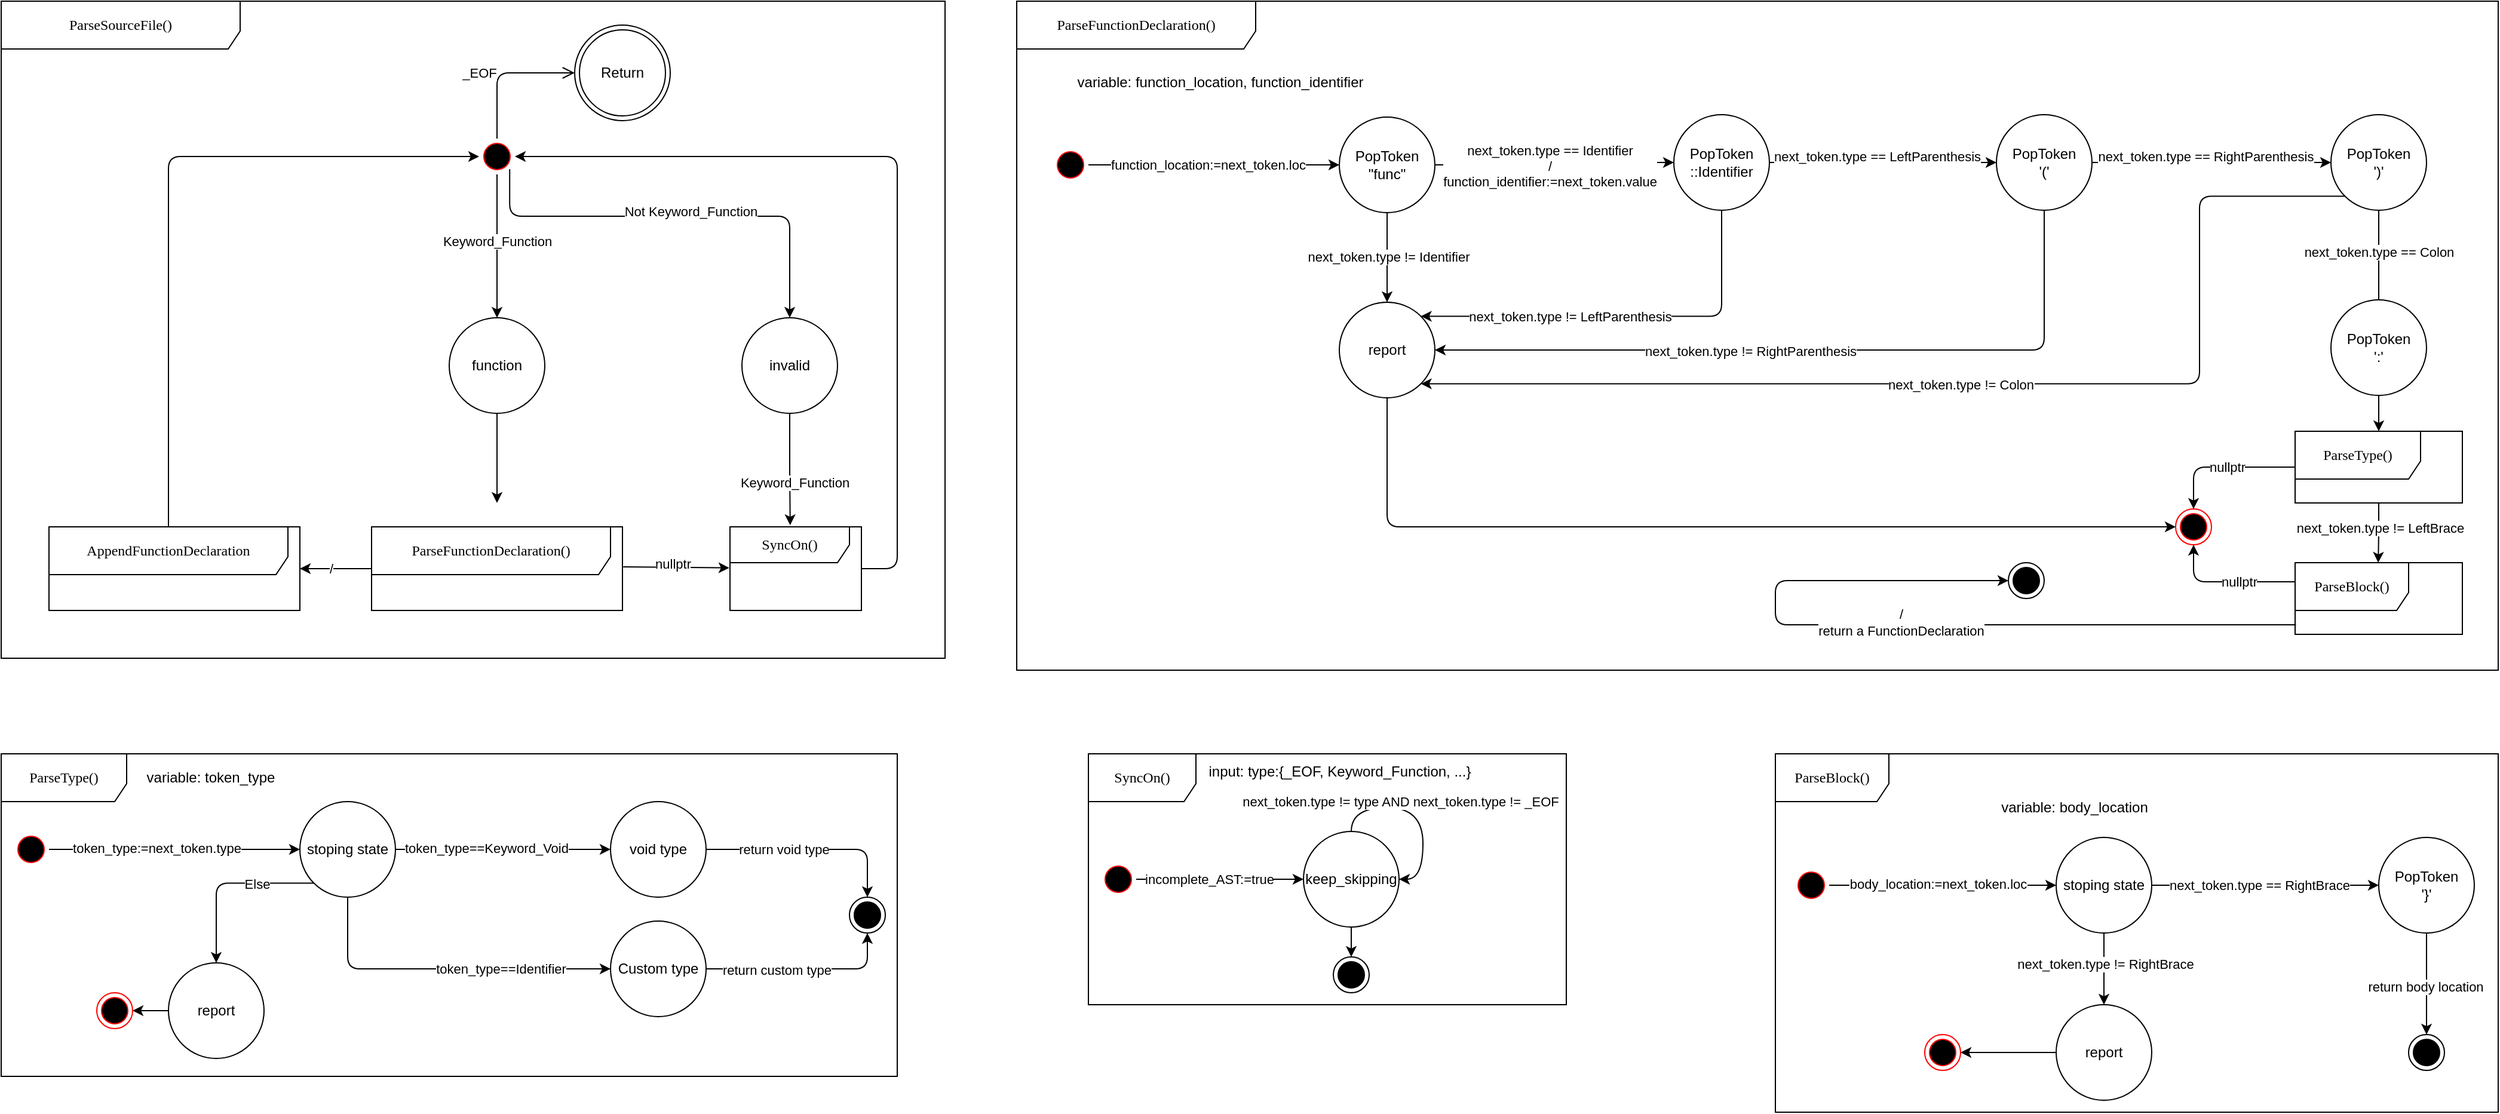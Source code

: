 <mxfile version="24.8.6">
  <diagram name="Page-1" id="58cdce13-f638-feb5-8d6f-7d28b1aa9fa0">
    <mxGraphModel dx="2416" dy="1442" grid="1" gridSize="10" guides="1" tooltips="1" connect="1" arrows="1" fold="1" page="1" pageScale="1" pageWidth="1100" pageHeight="850" background="none" math="0" shadow="0">
      <root>
        <mxCell id="0" />
        <mxCell id="1" parent="0" />
        <mxCell id="9FjvzClEqSrkpXA8VN8C-158" value="" style="group" vertex="1" connectable="0" parent="1">
          <mxGeometry x="910" y="60" width="1240" height="560" as="geometry" />
        </mxCell>
        <mxCell id="9FjvzClEqSrkpXA8VN8C-49" value="ParseFunctionDeclaration()" style="shape=umlFrame;whiteSpace=wrap;html=1;rounded=1;shadow=0;comic=0;labelBackgroundColor=none;strokeWidth=1;fontFamily=Verdana;fontSize=12;align=center;movable=1;resizable=1;rotatable=1;deletable=1;editable=1;locked=0;connectable=1;width=200;height=40;" vertex="1" parent="9FjvzClEqSrkpXA8VN8C-158">
          <mxGeometry width="1240" height="560" as="geometry" />
        </mxCell>
        <mxCell id="9FjvzClEqSrkpXA8VN8C-50" style="edgeStyle=orthogonalEdgeStyle;rounded=0;orthogonalLoop=1;jettySize=auto;html=1;entryX=0;entryY=0.5;entryDx=0;entryDy=0;" edge="1" source="9FjvzClEqSrkpXA8VN8C-52" target="9FjvzClEqSrkpXA8VN8C-59" parent="9FjvzClEqSrkpXA8VN8C-158">
          <mxGeometry relative="1" as="geometry" />
        </mxCell>
        <mxCell id="9FjvzClEqSrkpXA8VN8C-51" value="function_location:=next_token.loc" style="edgeLabel;html=1;align=center;verticalAlign=middle;resizable=0;points=[];" vertex="1" connectable="0" parent="9FjvzClEqSrkpXA8VN8C-50">
          <mxGeometry x="-0.353" y="-2" relative="1" as="geometry">
            <mxPoint x="32" y="-2" as="offset" />
          </mxGeometry>
        </mxCell>
        <mxCell id="9FjvzClEqSrkpXA8VN8C-52" value="" style="ellipse;html=1;shape=startState;fillColor=#000000;strokeColor=#ff0000;rounded=1;shadow=0;comic=0;labelBackgroundColor=none;fontFamily=Verdana;fontSize=12;fontColor=#000000;align=center;direction=south;" vertex="1" parent="9FjvzClEqSrkpXA8VN8C-158">
          <mxGeometry x="30" y="122" width="30" height="30" as="geometry" />
        </mxCell>
        <mxCell id="9FjvzClEqSrkpXA8VN8C-58" value="&lt;div&gt;&lt;br&gt;&lt;/div&gt;&lt;div&gt;variable: function_location, function_identifier&lt;br&gt;&lt;/div&gt;" style="text;html=1;align=center;verticalAlign=middle;resizable=0;points=[];autosize=1;strokeColor=none;fillColor=none;" vertex="1" parent="9FjvzClEqSrkpXA8VN8C-158">
          <mxGeometry x="40" y="40" width="260" height="40" as="geometry" />
        </mxCell>
        <mxCell id="9FjvzClEqSrkpXA8VN8C-61" style="edgeStyle=orthogonalEdgeStyle;rounded=0;orthogonalLoop=1;jettySize=auto;html=1;entryX=0.5;entryY=0;entryDx=0;entryDy=0;" edge="1" parent="9FjvzClEqSrkpXA8VN8C-158" source="9FjvzClEqSrkpXA8VN8C-59" target="9FjvzClEqSrkpXA8VN8C-63">
          <mxGeometry relative="1" as="geometry">
            <mxPoint x="310" y="270" as="targetPoint" />
          </mxGeometry>
        </mxCell>
        <mxCell id="9FjvzClEqSrkpXA8VN8C-62" value="next_token.type != Identifier" style="edgeLabel;html=1;align=center;verticalAlign=middle;resizable=0;points=[];" vertex="1" connectable="0" parent="9FjvzClEqSrkpXA8VN8C-61">
          <mxGeometry x="-0.009" y="1" relative="1" as="geometry">
            <mxPoint as="offset" />
          </mxGeometry>
        </mxCell>
        <mxCell id="9FjvzClEqSrkpXA8VN8C-71" style="edgeStyle=orthogonalEdgeStyle;rounded=0;orthogonalLoop=1;jettySize=auto;html=1;exitX=1;exitY=0.5;exitDx=0;exitDy=0;entryX=0;entryY=0.5;entryDx=0;entryDy=0;" edge="1" parent="9FjvzClEqSrkpXA8VN8C-158" source="9FjvzClEqSrkpXA8VN8C-59" target="9FjvzClEqSrkpXA8VN8C-70">
          <mxGeometry relative="1" as="geometry" />
        </mxCell>
        <mxCell id="9FjvzClEqSrkpXA8VN8C-73" value="&lt;div&gt;next_token.type == Identifier&lt;/div&gt;&lt;div&gt;/&lt;br&gt;&lt;/div&gt;&lt;div&gt;function_identifier:=next_token.value&lt;/div&gt;" style="edgeLabel;html=1;align=center;verticalAlign=middle;resizable=0;points=[];" vertex="1" connectable="0" parent="9FjvzClEqSrkpXA8VN8C-71">
          <mxGeometry x="-0.055" y="-1" relative="1" as="geometry">
            <mxPoint as="offset" />
          </mxGeometry>
        </mxCell>
        <mxCell id="9FjvzClEqSrkpXA8VN8C-59" value="&lt;div&gt;PopToken&lt;/div&gt;&quot;func&quot;" style="shape=ellipse;html=1;dashed=0;whiteSpace=wrap;aspect=fixed;perimeter=ellipsePerimeter;" vertex="1" parent="9FjvzClEqSrkpXA8VN8C-158">
          <mxGeometry x="270" y="97" width="80" height="80" as="geometry" />
        </mxCell>
        <mxCell id="9FjvzClEqSrkpXA8VN8C-60" value="" style="ellipse;html=1;shape=endState;fillColor=#000000;strokeColor=#ff0000;" vertex="1" parent="9FjvzClEqSrkpXA8VN8C-158">
          <mxGeometry x="970" y="425" width="30" height="30" as="geometry" />
        </mxCell>
        <mxCell id="9FjvzClEqSrkpXA8VN8C-64" value="" style="edgeStyle=orthogonalEdgeStyle;rounded=1;orthogonalLoop=1;jettySize=auto;html=1;curved=0;entryX=0;entryY=0.5;entryDx=0;entryDy=0;" edge="1" parent="9FjvzClEqSrkpXA8VN8C-158" source="9FjvzClEqSrkpXA8VN8C-63" target="9FjvzClEqSrkpXA8VN8C-60">
          <mxGeometry relative="1" as="geometry">
            <Array as="points">
              <mxPoint x="310" y="440" />
            </Array>
          </mxGeometry>
        </mxCell>
        <mxCell id="9FjvzClEqSrkpXA8VN8C-63" value="report" style="shape=ellipse;html=1;dashed=0;whiteSpace=wrap;aspect=fixed;perimeter=ellipsePerimeter;" vertex="1" parent="9FjvzClEqSrkpXA8VN8C-158">
          <mxGeometry x="270" y="252" width="80" height="80" as="geometry" />
        </mxCell>
        <mxCell id="9FjvzClEqSrkpXA8VN8C-80" style="edgeStyle=orthogonalEdgeStyle;rounded=0;orthogonalLoop=1;jettySize=auto;html=1;entryX=0;entryY=0.5;entryDx=0;entryDy=0;" edge="1" parent="9FjvzClEqSrkpXA8VN8C-158" source="9FjvzClEqSrkpXA8VN8C-70" target="9FjvzClEqSrkpXA8VN8C-79">
          <mxGeometry relative="1" as="geometry" />
        </mxCell>
        <mxCell id="9FjvzClEqSrkpXA8VN8C-81" value="&lt;div&gt;next_token.type == LeftParenthesis&lt;/div&gt;" style="edgeLabel;html=1;align=center;verticalAlign=middle;resizable=0;points=[];" vertex="1" connectable="0" parent="9FjvzClEqSrkpXA8VN8C-80">
          <mxGeometry x="0.02" y="2" relative="1" as="geometry">
            <mxPoint x="-7" y="-3" as="offset" />
          </mxGeometry>
        </mxCell>
        <mxCell id="9FjvzClEqSrkpXA8VN8C-82" style="edgeStyle=orthogonalEdgeStyle;rounded=1;orthogonalLoop=1;jettySize=auto;html=1;exitX=0.5;exitY=1;exitDx=0;exitDy=0;entryX=1;entryY=0;entryDx=0;entryDy=0;curved=0;" edge="1" parent="9FjvzClEqSrkpXA8VN8C-158" source="9FjvzClEqSrkpXA8VN8C-70" target="9FjvzClEqSrkpXA8VN8C-63">
          <mxGeometry relative="1" as="geometry">
            <Array as="points">
              <mxPoint x="590" y="264" />
            </Array>
          </mxGeometry>
        </mxCell>
        <mxCell id="9FjvzClEqSrkpXA8VN8C-84" value="next_token.type != LeftParenthesis" style="edgeLabel;html=1;align=center;verticalAlign=middle;resizable=0;points=[];" vertex="1" connectable="0" parent="9FjvzClEqSrkpXA8VN8C-82">
          <mxGeometry x="0.066" y="-1" relative="1" as="geometry">
            <mxPoint x="-34" y="1" as="offset" />
          </mxGeometry>
        </mxCell>
        <mxCell id="9FjvzClEqSrkpXA8VN8C-70" value="&lt;div&gt;PopToken&lt;/div&gt;::Identifier" style="shape=ellipse;html=1;dashed=0;whiteSpace=wrap;aspect=fixed;perimeter=ellipsePerimeter;" vertex="1" parent="9FjvzClEqSrkpXA8VN8C-158">
          <mxGeometry x="550" y="95" width="80" height="80" as="geometry" />
        </mxCell>
        <mxCell id="9FjvzClEqSrkpXA8VN8C-88" style="edgeStyle=orthogonalEdgeStyle;rounded=1;orthogonalLoop=1;jettySize=auto;html=1;exitX=0.5;exitY=1;exitDx=0;exitDy=0;entryX=1;entryY=0.5;entryDx=0;entryDy=0;curved=0;" edge="1" parent="9FjvzClEqSrkpXA8VN8C-158" source="9FjvzClEqSrkpXA8VN8C-79" target="9FjvzClEqSrkpXA8VN8C-63">
          <mxGeometry relative="1" as="geometry" />
        </mxCell>
        <mxCell id="9FjvzClEqSrkpXA8VN8C-89" value="next_token.type != RightParenthesis" style="edgeLabel;html=1;align=center;verticalAlign=middle;resizable=0;points=[];" vertex="1" connectable="0" parent="9FjvzClEqSrkpXA8VN8C-88">
          <mxGeometry x="0.159" y="1" relative="1" as="geometry">
            <mxPoint as="offset" />
          </mxGeometry>
        </mxCell>
        <mxCell id="9FjvzClEqSrkpXA8VN8C-79" value="&lt;div&gt;PopToken&lt;/div&gt;&#39;(&#39;" style="shape=ellipse;html=1;dashed=0;whiteSpace=wrap;aspect=fixed;perimeter=ellipsePerimeter;" vertex="1" parent="9FjvzClEqSrkpXA8VN8C-158">
          <mxGeometry x="820" y="95" width="80" height="80" as="geometry" />
        </mxCell>
        <mxCell id="9FjvzClEqSrkpXA8VN8C-85" style="edgeStyle=orthogonalEdgeStyle;rounded=0;orthogonalLoop=1;jettySize=auto;html=1;entryX=0;entryY=0.5;entryDx=0;entryDy=0;exitX=1;exitY=0.5;exitDx=0;exitDy=0;" edge="1" target="9FjvzClEqSrkpXA8VN8C-87" parent="9FjvzClEqSrkpXA8VN8C-158" source="9FjvzClEqSrkpXA8VN8C-79">
          <mxGeometry relative="1" as="geometry">
            <mxPoint x="980" y="135" as="sourcePoint" />
          </mxGeometry>
        </mxCell>
        <mxCell id="9FjvzClEqSrkpXA8VN8C-86" value="&lt;div&gt;next_token.type == RightParenthesis&lt;/div&gt;" style="edgeLabel;html=1;align=center;verticalAlign=middle;resizable=0;points=[];" vertex="1" connectable="0" parent="9FjvzClEqSrkpXA8VN8C-85">
          <mxGeometry x="0.02" y="2" relative="1" as="geometry">
            <mxPoint x="-7" y="-3" as="offset" />
          </mxGeometry>
        </mxCell>
        <mxCell id="9FjvzClEqSrkpXA8VN8C-87" value="&lt;div&gt;PopToken&lt;/div&gt;&#39;)&#39;" style="shape=ellipse;html=1;dashed=0;whiteSpace=wrap;aspect=fixed;perimeter=ellipsePerimeter;" vertex="1" parent="9FjvzClEqSrkpXA8VN8C-158">
          <mxGeometry x="1100" y="95" width="80" height="80" as="geometry" />
        </mxCell>
        <mxCell id="9FjvzClEqSrkpXA8VN8C-90" style="edgeStyle=orthogonalEdgeStyle;rounded=0;orthogonalLoop=1;jettySize=auto;html=1;entryX=0.5;entryY=0;entryDx=0;entryDy=0;exitX=0.5;exitY=1;exitDx=0;exitDy=0;" edge="1" target="9FjvzClEqSrkpXA8VN8C-92" parent="9FjvzClEqSrkpXA8VN8C-158" source="9FjvzClEqSrkpXA8VN8C-87">
          <mxGeometry relative="1" as="geometry">
            <mxPoint x="900" y="400" as="sourcePoint" />
            <Array as="points">
              <mxPoint x="1140" y="280" />
              <mxPoint x="1140" y="280" />
            </Array>
          </mxGeometry>
        </mxCell>
        <mxCell id="9FjvzClEqSrkpXA8VN8C-91" value="&lt;div&gt;next_token.type == Colon&lt;/div&gt;" style="edgeLabel;html=1;align=center;verticalAlign=middle;resizable=0;points=[];" vertex="1" connectable="0" parent="9FjvzClEqSrkpXA8VN8C-90">
          <mxGeometry x="0.02" y="2" relative="1" as="geometry">
            <mxPoint x="-2" y="-34" as="offset" />
          </mxGeometry>
        </mxCell>
        <mxCell id="9FjvzClEqSrkpXA8VN8C-93" style="edgeStyle=orthogonalEdgeStyle;rounded=1;orthogonalLoop=1;jettySize=auto;html=1;exitX=0;exitY=1;exitDx=0;exitDy=0;entryX=1;entryY=1;entryDx=0;entryDy=0;curved=0;" edge="1" parent="9FjvzClEqSrkpXA8VN8C-158" source="9FjvzClEqSrkpXA8VN8C-87" target="9FjvzClEqSrkpXA8VN8C-63">
          <mxGeometry relative="1" as="geometry">
            <Array as="points">
              <mxPoint x="990" y="163" />
              <mxPoint x="990" y="320" />
            </Array>
          </mxGeometry>
        </mxCell>
        <mxCell id="9FjvzClEqSrkpXA8VN8C-94" value="next_token.type != Colon" style="edgeLabel;html=1;align=center;verticalAlign=middle;resizable=0;points=[];" vertex="1" connectable="0" parent="9FjvzClEqSrkpXA8VN8C-93">
          <mxGeometry x="-0.099" y="3" relative="1" as="geometry">
            <mxPoint x="-60" y="-3" as="offset" />
          </mxGeometry>
        </mxCell>
        <mxCell id="9FjvzClEqSrkpXA8VN8C-99" value="" style="edgeStyle=orthogonalEdgeStyle;rounded=0;orthogonalLoop=1;jettySize=auto;html=1;" edge="1" parent="9FjvzClEqSrkpXA8VN8C-158" source="9FjvzClEqSrkpXA8VN8C-92" target="9FjvzClEqSrkpXA8VN8C-97">
          <mxGeometry relative="1" as="geometry" />
        </mxCell>
        <mxCell id="9FjvzClEqSrkpXA8VN8C-92" value="&lt;div&gt;PopToken&lt;/div&gt;&#39;:&#39;" style="shape=ellipse;html=1;dashed=0;whiteSpace=wrap;aspect=fixed;perimeter=ellipsePerimeter;" vertex="1" parent="9FjvzClEqSrkpXA8VN8C-158">
          <mxGeometry x="1100" y="250" width="80" height="80" as="geometry" />
        </mxCell>
        <mxCell id="9FjvzClEqSrkpXA8VN8C-100" style="edgeStyle=orthogonalEdgeStyle;rounded=1;orthogonalLoop=1;jettySize=auto;html=1;entryX=0.5;entryY=0;entryDx=0;entryDy=0;curved=0;" edge="1" parent="9FjvzClEqSrkpXA8VN8C-158" source="9FjvzClEqSrkpXA8VN8C-97" target="9FjvzClEqSrkpXA8VN8C-60">
          <mxGeometry relative="1" as="geometry">
            <mxPoint x="890" y="405" as="targetPoint" />
          </mxGeometry>
        </mxCell>
        <mxCell id="9FjvzClEqSrkpXA8VN8C-101" value="nullptr" style="edgeLabel;html=1;align=center;verticalAlign=middle;resizable=0;points=[];" vertex="1" connectable="0" parent="9FjvzClEqSrkpXA8VN8C-100">
          <mxGeometry x="-0.052" relative="1" as="geometry">
            <mxPoint as="offset" />
          </mxGeometry>
        </mxCell>
        <mxCell id="9FjvzClEqSrkpXA8VN8C-104" style="edgeStyle=orthogonalEdgeStyle;rounded=0;orthogonalLoop=1;jettySize=auto;html=1;entryX=0.497;entryY=0.001;entryDx=0;entryDy=0;entryPerimeter=0;" edge="1" parent="9FjvzClEqSrkpXA8VN8C-158" source="9FjvzClEqSrkpXA8VN8C-97" target="9FjvzClEqSrkpXA8VN8C-106">
          <mxGeometry relative="1" as="geometry">
            <mxPoint x="1140" y="520" as="targetPoint" />
          </mxGeometry>
        </mxCell>
        <mxCell id="9FjvzClEqSrkpXA8VN8C-105" value="next_token.type != LeftBrace" style="edgeLabel;html=1;align=center;verticalAlign=middle;resizable=0;points=[];" vertex="1" connectable="0" parent="9FjvzClEqSrkpXA8VN8C-104">
          <mxGeometry x="-0.17" y="1" relative="1" as="geometry">
            <mxPoint as="offset" />
          </mxGeometry>
        </mxCell>
        <mxCell id="9FjvzClEqSrkpXA8VN8C-97" value="ParseType()" style="shape=umlFrame;whiteSpace=wrap;html=1;rounded=1;shadow=0;comic=0;labelBackgroundColor=none;strokeWidth=1;fontFamily=Verdana;fontSize=12;align=center;movable=1;resizable=1;rotatable=1;deletable=1;editable=1;locked=0;connectable=1;width=105;height=40;" vertex="1" parent="9FjvzClEqSrkpXA8VN8C-158">
          <mxGeometry x="1070" y="360" width="140" height="60" as="geometry" />
        </mxCell>
        <mxCell id="9FjvzClEqSrkpXA8VN8C-107" style="edgeStyle=orthogonalEdgeStyle;rounded=1;orthogonalLoop=1;jettySize=auto;html=1;entryX=0.5;entryY=1;entryDx=0;entryDy=0;curved=0;exitX=-0.001;exitY=0.266;exitDx=0;exitDy=0;exitPerimeter=0;" edge="1" parent="9FjvzClEqSrkpXA8VN8C-158" source="9FjvzClEqSrkpXA8VN8C-106" target="9FjvzClEqSrkpXA8VN8C-60">
          <mxGeometry relative="1" as="geometry">
            <Array as="points">
              <mxPoint x="985" y="486" />
            </Array>
          </mxGeometry>
        </mxCell>
        <mxCell id="9FjvzClEqSrkpXA8VN8C-108" value="&lt;div&gt;nullptr&lt;/div&gt;" style="edgeLabel;html=1;align=center;verticalAlign=middle;resizable=0;points=[];" vertex="1" connectable="0" parent="9FjvzClEqSrkpXA8VN8C-107">
          <mxGeometry x="-0.221" y="-2" relative="1" as="geometry">
            <mxPoint x="-2" y="2" as="offset" />
          </mxGeometry>
        </mxCell>
        <mxCell id="9FjvzClEqSrkpXA8VN8C-110" value="" style="edgeStyle=orthogonalEdgeStyle;rounded=1;orthogonalLoop=1;jettySize=auto;html=1;exitX=0.005;exitY=0.867;exitDx=0;exitDy=0;exitPerimeter=0;curved=0;" edge="1" parent="9FjvzClEqSrkpXA8VN8C-158" source="9FjvzClEqSrkpXA8VN8C-106" target="9FjvzClEqSrkpXA8VN8C-109">
          <mxGeometry relative="1" as="geometry">
            <mxPoint x="890" y="610" as="sourcePoint" />
            <Array as="points">
              <mxPoint x="635" y="522" />
            </Array>
          </mxGeometry>
        </mxCell>
        <mxCell id="9FjvzClEqSrkpXA8VN8C-112" value="&lt;div&gt;/&lt;/div&gt;&lt;div&gt;return a FunctionDeclaration&lt;br&gt;&lt;/div&gt;" style="edgeLabel;html=1;align=center;verticalAlign=middle;resizable=0;points=[];" vertex="1" connectable="0" parent="9FjvzClEqSrkpXA8VN8C-110">
          <mxGeometry x="0.366" y="2" relative="1" as="geometry">
            <mxPoint x="107" y="18" as="offset" />
          </mxGeometry>
        </mxCell>
        <mxCell id="9FjvzClEqSrkpXA8VN8C-106" value="ParseBlock()" style="shape=umlFrame;whiteSpace=wrap;html=1;rounded=1;shadow=0;comic=0;labelBackgroundColor=none;strokeWidth=1;fontFamily=Verdana;fontSize=12;align=center;movable=1;resizable=1;rotatable=1;deletable=1;editable=1;locked=0;connectable=1;width=95;height=40;" vertex="1" parent="9FjvzClEqSrkpXA8VN8C-158">
          <mxGeometry x="1070" y="470" width="140" height="60" as="geometry" />
        </mxCell>
        <mxCell id="9FjvzClEqSrkpXA8VN8C-109" value="" style="ellipse;html=1;shape=endState;fillColor=strokeColor;" vertex="1" parent="9FjvzClEqSrkpXA8VN8C-158">
          <mxGeometry x="830" y="470" width="30" height="30" as="geometry" />
        </mxCell>
        <mxCell id="9FjvzClEqSrkpXA8VN8C-159" value="" style="group" vertex="1" connectable="0" parent="1">
          <mxGeometry x="1545" y="690" width="605" height="300" as="geometry" />
        </mxCell>
        <mxCell id="9FjvzClEqSrkpXA8VN8C-141" value="ParseBlock()" style="shape=umlFrame;whiteSpace=wrap;html=1;rounded=1;shadow=0;comic=0;labelBackgroundColor=none;strokeWidth=1;fontFamily=Verdana;fontSize=12;align=center;movable=1;resizable=1;rotatable=1;deletable=1;editable=1;locked=0;connectable=1;width=95;height=40;" vertex="1" parent="9FjvzClEqSrkpXA8VN8C-159">
          <mxGeometry width="605" height="300" as="geometry" />
        </mxCell>
        <mxCell id="9FjvzClEqSrkpXA8VN8C-145" value="" style="edgeStyle=orthogonalEdgeStyle;rounded=0;orthogonalLoop=1;jettySize=auto;html=1;" edge="1" parent="9FjvzClEqSrkpXA8VN8C-159" source="9FjvzClEqSrkpXA8VN8C-142" target="9FjvzClEqSrkpXA8VN8C-144">
          <mxGeometry relative="1" as="geometry" />
        </mxCell>
        <mxCell id="9FjvzClEqSrkpXA8VN8C-146" value="body_location:=next_token.loc" style="edgeLabel;html=1;align=center;verticalAlign=middle;resizable=0;points=[];" vertex="1" connectable="0" parent="9FjvzClEqSrkpXA8VN8C-145">
          <mxGeometry x="-0.04" y="1" relative="1" as="geometry">
            <mxPoint as="offset" />
          </mxGeometry>
        </mxCell>
        <mxCell id="9FjvzClEqSrkpXA8VN8C-142" value="" style="ellipse;html=1;shape=startState;fillColor=#000000;strokeColor=#ff0000;rounded=1;shadow=0;comic=0;labelBackgroundColor=none;fontFamily=Verdana;fontSize=12;fontColor=#000000;align=center;direction=south;" vertex="1" parent="9FjvzClEqSrkpXA8VN8C-159">
          <mxGeometry x="15" y="95" width="30" height="30" as="geometry" />
        </mxCell>
        <mxCell id="9FjvzClEqSrkpXA8VN8C-143" value="variable: body_location" style="text;html=1;align=center;verticalAlign=middle;resizable=0;points=[];autosize=1;strokeColor=none;fillColor=none;" vertex="1" parent="9FjvzClEqSrkpXA8VN8C-159">
          <mxGeometry x="175" y="30" width="150" height="30" as="geometry" />
        </mxCell>
        <mxCell id="9FjvzClEqSrkpXA8VN8C-148" value="" style="edgeStyle=orthogonalEdgeStyle;rounded=0;orthogonalLoop=1;jettySize=auto;html=1;" edge="1" parent="9FjvzClEqSrkpXA8VN8C-159" source="9FjvzClEqSrkpXA8VN8C-144" target="9FjvzClEqSrkpXA8VN8C-147">
          <mxGeometry relative="1" as="geometry" />
        </mxCell>
        <mxCell id="9FjvzClEqSrkpXA8VN8C-149" value="next_token.type == RightBrace" style="edgeLabel;html=1;align=center;verticalAlign=middle;resizable=0;points=[];" vertex="1" connectable="0" parent="9FjvzClEqSrkpXA8VN8C-148">
          <mxGeometry x="-0.188" y="-1" relative="1" as="geometry">
            <mxPoint x="13" y="-1" as="offset" />
          </mxGeometry>
        </mxCell>
        <mxCell id="9FjvzClEqSrkpXA8VN8C-153" value="" style="edgeStyle=orthogonalEdgeStyle;rounded=0;orthogonalLoop=1;jettySize=auto;html=1;" edge="1" parent="9FjvzClEqSrkpXA8VN8C-159" source="9FjvzClEqSrkpXA8VN8C-144" target="9FjvzClEqSrkpXA8VN8C-150">
          <mxGeometry relative="1" as="geometry" />
        </mxCell>
        <mxCell id="9FjvzClEqSrkpXA8VN8C-154" value="next_token.type != RightBrace" style="edgeLabel;html=1;align=center;verticalAlign=middle;resizable=0;points=[];" vertex="1" connectable="0" parent="9FjvzClEqSrkpXA8VN8C-153">
          <mxGeometry x="-0.132" y="1" relative="1" as="geometry">
            <mxPoint as="offset" />
          </mxGeometry>
        </mxCell>
        <mxCell id="9FjvzClEqSrkpXA8VN8C-144" value="stoping state" style="shape=ellipse;html=1;dashed=0;whiteSpace=wrap;aspect=fixed;perimeter=ellipsePerimeter;" vertex="1" parent="9FjvzClEqSrkpXA8VN8C-159">
          <mxGeometry x="235" y="70" width="80" height="80" as="geometry" />
        </mxCell>
        <mxCell id="9FjvzClEqSrkpXA8VN8C-156" value="" style="edgeStyle=orthogonalEdgeStyle;rounded=0;orthogonalLoop=1;jettySize=auto;html=1;" edge="1" parent="9FjvzClEqSrkpXA8VN8C-159" source="9FjvzClEqSrkpXA8VN8C-147" target="9FjvzClEqSrkpXA8VN8C-155">
          <mxGeometry relative="1" as="geometry" />
        </mxCell>
        <mxCell id="9FjvzClEqSrkpXA8VN8C-157" value="return body location" style="edgeLabel;html=1;align=center;verticalAlign=middle;resizable=0;points=[];" vertex="1" connectable="0" parent="9FjvzClEqSrkpXA8VN8C-156">
          <mxGeometry x="0.048" y="-1" relative="1" as="geometry">
            <mxPoint as="offset" />
          </mxGeometry>
        </mxCell>
        <mxCell id="9FjvzClEqSrkpXA8VN8C-147" value="&lt;div&gt;PopToken&lt;/div&gt;&#39;}&#39;" style="shape=ellipse;html=1;dashed=0;whiteSpace=wrap;aspect=fixed;perimeter=ellipsePerimeter;" vertex="1" parent="9FjvzClEqSrkpXA8VN8C-159">
          <mxGeometry x="505" y="70" width="80" height="80" as="geometry" />
        </mxCell>
        <mxCell id="9FjvzClEqSrkpXA8VN8C-152" value="" style="edgeStyle=orthogonalEdgeStyle;rounded=0;orthogonalLoop=1;jettySize=auto;html=1;" edge="1" parent="9FjvzClEqSrkpXA8VN8C-159" source="9FjvzClEqSrkpXA8VN8C-150" target="9FjvzClEqSrkpXA8VN8C-151">
          <mxGeometry relative="1" as="geometry" />
        </mxCell>
        <mxCell id="9FjvzClEqSrkpXA8VN8C-150" value="report" style="shape=ellipse;html=1;dashed=0;whiteSpace=wrap;aspect=fixed;perimeter=ellipsePerimeter;" vertex="1" parent="9FjvzClEqSrkpXA8VN8C-159">
          <mxGeometry x="235" y="210" width="80" height="80" as="geometry" />
        </mxCell>
        <mxCell id="9FjvzClEqSrkpXA8VN8C-151" value="" style="ellipse;html=1;shape=endState;fillColor=#000000;strokeColor=#ff0000;" vertex="1" parent="9FjvzClEqSrkpXA8VN8C-159">
          <mxGeometry x="125" y="235" width="30" height="30" as="geometry" />
        </mxCell>
        <mxCell id="9FjvzClEqSrkpXA8VN8C-155" value="" style="ellipse;html=1;shape=endState;fillColor=strokeColor;" vertex="1" parent="9FjvzClEqSrkpXA8VN8C-159">
          <mxGeometry x="530" y="235" width="30" height="30" as="geometry" />
        </mxCell>
        <mxCell id="9FjvzClEqSrkpXA8VN8C-160" value="" style="group" vertex="1" connectable="0" parent="1">
          <mxGeometry x="60" y="690" width="750" height="270" as="geometry" />
        </mxCell>
        <mxCell id="9FjvzClEqSrkpXA8VN8C-118" value="ParseType()" style="shape=umlFrame;whiteSpace=wrap;html=1;rounded=1;shadow=0;comic=0;labelBackgroundColor=none;strokeWidth=1;fontFamily=Verdana;fontSize=12;align=center;movable=1;resizable=1;rotatable=1;deletable=1;editable=1;locked=0;connectable=1;width=105;height=40;" vertex="1" parent="9FjvzClEqSrkpXA8VN8C-160">
          <mxGeometry width="750" height="270" as="geometry" />
        </mxCell>
        <mxCell id="9FjvzClEqSrkpXA8VN8C-121" value="" style="edgeStyle=orthogonalEdgeStyle;rounded=0;orthogonalLoop=1;jettySize=auto;html=1;" edge="1" parent="9FjvzClEqSrkpXA8VN8C-160" source="9FjvzClEqSrkpXA8VN8C-119" target="9FjvzClEqSrkpXA8VN8C-120">
          <mxGeometry relative="1" as="geometry" />
        </mxCell>
        <mxCell id="9FjvzClEqSrkpXA8VN8C-124" value="token_type:=next_token.type" style="edgeLabel;html=1;align=center;verticalAlign=middle;resizable=0;points=[];" vertex="1" connectable="0" parent="9FjvzClEqSrkpXA8VN8C-121">
          <mxGeometry x="-0.149" y="1" relative="1" as="geometry">
            <mxPoint as="offset" />
          </mxGeometry>
        </mxCell>
        <mxCell id="9FjvzClEqSrkpXA8VN8C-119" value="" style="ellipse;html=1;shape=startState;fillColor=#000000;strokeColor=#ff0000;rounded=1;shadow=0;comic=0;labelBackgroundColor=none;fontFamily=Verdana;fontSize=12;fontColor=#000000;align=center;direction=south;" vertex="1" parent="9FjvzClEqSrkpXA8VN8C-160">
          <mxGeometry x="10" y="65" width="30" height="30" as="geometry" />
        </mxCell>
        <mxCell id="9FjvzClEqSrkpXA8VN8C-126" style="edgeStyle=orthogonalEdgeStyle;rounded=0;orthogonalLoop=1;jettySize=auto;html=1;entryX=0;entryY=0.5;entryDx=0;entryDy=0;" edge="1" parent="9FjvzClEqSrkpXA8VN8C-160" source="9FjvzClEqSrkpXA8VN8C-120" target="9FjvzClEqSrkpXA8VN8C-125">
          <mxGeometry relative="1" as="geometry" />
        </mxCell>
        <mxCell id="9FjvzClEqSrkpXA8VN8C-127" value="token_type==Keyword_Void" style="edgeLabel;html=1;align=center;verticalAlign=middle;resizable=0;points=[];" vertex="1" connectable="0" parent="9FjvzClEqSrkpXA8VN8C-126">
          <mxGeometry x="-0.163" y="1" relative="1" as="geometry">
            <mxPoint as="offset" />
          </mxGeometry>
        </mxCell>
        <mxCell id="9FjvzClEqSrkpXA8VN8C-129" style="edgeStyle=orthogonalEdgeStyle;rounded=1;orthogonalLoop=1;jettySize=auto;html=1;entryX=0;entryY=0.5;entryDx=0;entryDy=0;exitX=0.5;exitY=1;exitDx=0;exitDy=0;curved=0;" edge="1" parent="9FjvzClEqSrkpXA8VN8C-160" source="9FjvzClEqSrkpXA8VN8C-120" target="9FjvzClEqSrkpXA8VN8C-128">
          <mxGeometry relative="1" as="geometry" />
        </mxCell>
        <mxCell id="9FjvzClEqSrkpXA8VN8C-130" value="token_type==Identifier" style="edgeLabel;html=1;align=center;verticalAlign=middle;resizable=0;points=[];" vertex="1" connectable="0" parent="9FjvzClEqSrkpXA8VN8C-129">
          <mxGeometry x="-0.089" relative="1" as="geometry">
            <mxPoint x="60" as="offset" />
          </mxGeometry>
        </mxCell>
        <mxCell id="9FjvzClEqSrkpXA8VN8C-132" style="edgeStyle=orthogonalEdgeStyle;rounded=1;orthogonalLoop=1;jettySize=auto;html=1;exitX=1;exitY=1;exitDx=0;exitDy=0;entryX=0.5;entryY=0;entryDx=0;entryDy=0;curved=0;" edge="1" parent="9FjvzClEqSrkpXA8VN8C-160" source="9FjvzClEqSrkpXA8VN8C-120" target="9FjvzClEqSrkpXA8VN8C-131">
          <mxGeometry relative="1" as="geometry" />
        </mxCell>
        <mxCell id="9FjvzClEqSrkpXA8VN8C-133" value="Else" style="edgeLabel;html=1;align=center;verticalAlign=middle;resizable=0;points=[];" vertex="1" connectable="0" parent="9FjvzClEqSrkpXA8VN8C-132">
          <mxGeometry x="0.019" relative="1" as="geometry">
            <mxPoint as="offset" />
          </mxGeometry>
        </mxCell>
        <mxCell id="9FjvzClEqSrkpXA8VN8C-120" value="stoping state" style="shape=ellipse;html=1;dashed=0;whiteSpace=wrap;aspect=fixed;perimeter=ellipsePerimeter;" vertex="1" parent="9FjvzClEqSrkpXA8VN8C-160">
          <mxGeometry x="250" y="40" width="80" height="80" as="geometry" />
        </mxCell>
        <mxCell id="9FjvzClEqSrkpXA8VN8C-122" value="variable: token_type" style="text;html=1;align=center;verticalAlign=middle;resizable=0;points=[];autosize=1;strokeColor=none;fillColor=none;" vertex="1" parent="9FjvzClEqSrkpXA8VN8C-160">
          <mxGeometry x="110" y="5" width="130" height="30" as="geometry" />
        </mxCell>
        <mxCell id="9FjvzClEqSrkpXA8VN8C-137" style="edgeStyle=orthogonalEdgeStyle;rounded=1;orthogonalLoop=1;jettySize=auto;html=1;entryX=0.5;entryY=0;entryDx=0;entryDy=0;curved=0;" edge="1" parent="9FjvzClEqSrkpXA8VN8C-160" source="9FjvzClEqSrkpXA8VN8C-125" target="9FjvzClEqSrkpXA8VN8C-134">
          <mxGeometry relative="1" as="geometry" />
        </mxCell>
        <mxCell id="9FjvzClEqSrkpXA8VN8C-139" value="return void type" style="edgeLabel;html=1;align=center;verticalAlign=middle;resizable=0;points=[];" vertex="1" connectable="0" parent="9FjvzClEqSrkpXA8VN8C-137">
          <mxGeometry x="-0.26" relative="1" as="geometry">
            <mxPoint as="offset" />
          </mxGeometry>
        </mxCell>
        <mxCell id="9FjvzClEqSrkpXA8VN8C-125" value="void type" style="shape=ellipse;html=1;dashed=0;whiteSpace=wrap;aspect=fixed;perimeter=ellipsePerimeter;" vertex="1" parent="9FjvzClEqSrkpXA8VN8C-160">
          <mxGeometry x="510" y="40" width="80" height="80" as="geometry" />
        </mxCell>
        <mxCell id="9FjvzClEqSrkpXA8VN8C-138" style="edgeStyle=orthogonalEdgeStyle;rounded=1;orthogonalLoop=1;jettySize=auto;html=1;entryX=0.5;entryY=1;entryDx=0;entryDy=0;curved=0;" edge="1" parent="9FjvzClEqSrkpXA8VN8C-160" source="9FjvzClEqSrkpXA8VN8C-128" target="9FjvzClEqSrkpXA8VN8C-134">
          <mxGeometry relative="1" as="geometry" />
        </mxCell>
        <mxCell id="9FjvzClEqSrkpXA8VN8C-140" value="return custom type" style="edgeLabel;html=1;align=center;verticalAlign=middle;resizable=0;points=[];" vertex="1" connectable="0" parent="9FjvzClEqSrkpXA8VN8C-138">
          <mxGeometry x="-0.283" y="-1" relative="1" as="geometry">
            <mxPoint as="offset" />
          </mxGeometry>
        </mxCell>
        <mxCell id="9FjvzClEqSrkpXA8VN8C-128" value="Custom type" style="shape=ellipse;html=1;dashed=0;whiteSpace=wrap;aspect=fixed;perimeter=ellipsePerimeter;" vertex="1" parent="9FjvzClEqSrkpXA8VN8C-160">
          <mxGeometry x="510" y="140" width="80" height="80" as="geometry" />
        </mxCell>
        <mxCell id="9FjvzClEqSrkpXA8VN8C-136" value="" style="edgeStyle=orthogonalEdgeStyle;rounded=0;orthogonalLoop=1;jettySize=auto;html=1;" edge="1" parent="9FjvzClEqSrkpXA8VN8C-160" source="9FjvzClEqSrkpXA8VN8C-131" target="9FjvzClEqSrkpXA8VN8C-135">
          <mxGeometry relative="1" as="geometry" />
        </mxCell>
        <mxCell id="9FjvzClEqSrkpXA8VN8C-131" value="report" style="shape=ellipse;html=1;dashed=0;whiteSpace=wrap;aspect=fixed;perimeter=ellipsePerimeter;" vertex="1" parent="9FjvzClEqSrkpXA8VN8C-160">
          <mxGeometry x="140" y="175" width="80" height="80" as="geometry" />
        </mxCell>
        <mxCell id="9FjvzClEqSrkpXA8VN8C-134" value="" style="ellipse;html=1;shape=endState;fillColor=strokeColor;" vertex="1" parent="9FjvzClEqSrkpXA8VN8C-160">
          <mxGeometry x="710" y="120" width="30" height="30" as="geometry" />
        </mxCell>
        <mxCell id="9FjvzClEqSrkpXA8VN8C-135" value="" style="ellipse;html=1;shape=endState;fillColor=#000000;strokeColor=#ff0000;" vertex="1" parent="9FjvzClEqSrkpXA8VN8C-160">
          <mxGeometry x="80" y="200" width="30" height="30" as="geometry" />
        </mxCell>
        <mxCell id="9FjvzClEqSrkpXA8VN8C-161" value="" style="group" vertex="1" connectable="0" parent="1">
          <mxGeometry x="970" y="690" width="400" height="210" as="geometry" />
        </mxCell>
        <mxCell id="9FjvzClEqSrkpXA8VN8C-33" value="&lt;div&gt;SyncOn()&lt;/div&gt;" style="shape=umlFrame;whiteSpace=wrap;html=1;rounded=1;shadow=0;comic=0;labelBackgroundColor=none;strokeWidth=1;fontFamily=Verdana;fontSize=12;align=center;movable=1;resizable=1;rotatable=1;deletable=1;editable=1;locked=0;connectable=1;width=90;height=40;" vertex="1" parent="9FjvzClEqSrkpXA8VN8C-161">
          <mxGeometry width="400" height="210" as="geometry" />
        </mxCell>
        <mxCell id="9FjvzClEqSrkpXA8VN8C-39" style="edgeStyle=orthogonalEdgeStyle;rounded=0;orthogonalLoop=1;jettySize=auto;html=1;entryX=0;entryY=0.5;entryDx=0;entryDy=0;" edge="1" parent="9FjvzClEqSrkpXA8VN8C-161" source="9FjvzClEqSrkpXA8VN8C-35" target="9FjvzClEqSrkpXA8VN8C-38">
          <mxGeometry relative="1" as="geometry" />
        </mxCell>
        <mxCell id="9FjvzClEqSrkpXA8VN8C-40" value="incomplete_AST:=true" style="edgeLabel;html=1;align=center;verticalAlign=middle;resizable=0;points=[];" vertex="1" connectable="0" parent="9FjvzClEqSrkpXA8VN8C-39">
          <mxGeometry x="-0.353" y="-2" relative="1" as="geometry">
            <mxPoint x="15" y="-2" as="offset" />
          </mxGeometry>
        </mxCell>
        <mxCell id="9FjvzClEqSrkpXA8VN8C-35" value="" style="ellipse;html=1;shape=startState;fillColor=#000000;strokeColor=#ff0000;rounded=1;shadow=0;comic=0;labelBackgroundColor=none;fontFamily=Verdana;fontSize=12;fontColor=#000000;align=center;direction=south;" vertex="1" parent="9FjvzClEqSrkpXA8VN8C-161">
          <mxGeometry x="10" y="90" width="30" height="30" as="geometry" />
        </mxCell>
        <mxCell id="9FjvzClEqSrkpXA8VN8C-47" value="" style="edgeStyle=orthogonalEdgeStyle;rounded=0;orthogonalLoop=1;jettySize=auto;html=1;" edge="1" parent="9FjvzClEqSrkpXA8VN8C-161" source="9FjvzClEqSrkpXA8VN8C-38" target="9FjvzClEqSrkpXA8VN8C-46">
          <mxGeometry relative="1" as="geometry" />
        </mxCell>
        <mxCell id="9FjvzClEqSrkpXA8VN8C-38" value="keep_skipping" style="shape=ellipse;html=1;dashed=0;whiteSpace=wrap;aspect=fixed;perimeter=ellipsePerimeter;" vertex="1" parent="9FjvzClEqSrkpXA8VN8C-161">
          <mxGeometry x="180" y="65" width="80" height="80" as="geometry" />
        </mxCell>
        <mxCell id="9FjvzClEqSrkpXA8VN8C-43" style="edgeStyle=orthogonalEdgeStyle;rounded=0;orthogonalLoop=1;jettySize=auto;html=1;exitX=0.5;exitY=0;exitDx=0;exitDy=0;entryX=1;entryY=0.5;entryDx=0;entryDy=0;curved=1;" edge="1" parent="9FjvzClEqSrkpXA8VN8C-161" source="9FjvzClEqSrkpXA8VN8C-38" target="9FjvzClEqSrkpXA8VN8C-38">
          <mxGeometry relative="1" as="geometry" />
        </mxCell>
        <mxCell id="9FjvzClEqSrkpXA8VN8C-45" value="next_token.type != type AND next_token.type != _EOF" style="edgeLabel;html=1;align=center;verticalAlign=middle;resizable=0;points=[];" vertex="1" connectable="0" parent="9FjvzClEqSrkpXA8VN8C-43">
          <mxGeometry x="-0.258" y="-5" relative="1" as="geometry">
            <mxPoint x="1" y="-10" as="offset" />
          </mxGeometry>
        </mxCell>
        <mxCell id="9FjvzClEqSrkpXA8VN8C-46" value="" style="ellipse;html=1;shape=endState;fillColor=strokeColor;" vertex="1" parent="9FjvzClEqSrkpXA8VN8C-161">
          <mxGeometry x="205" y="170" width="30" height="30" as="geometry" />
        </mxCell>
        <mxCell id="9FjvzClEqSrkpXA8VN8C-48" value="&lt;div&gt;input: type:{_EOF, Keyword_Function, ...}&lt;/div&gt;" style="text;html=1;align=center;verticalAlign=middle;resizable=0;points=[];autosize=1;strokeColor=none;fillColor=none;" vertex="1" parent="9FjvzClEqSrkpXA8VN8C-161">
          <mxGeometry x="90" width="240" height="30" as="geometry" />
        </mxCell>
        <mxCell id="9FjvzClEqSrkpXA8VN8C-162" value="" style="group" vertex="1" connectable="0" parent="1">
          <mxGeometry x="60" y="60" width="790" height="550" as="geometry" />
        </mxCell>
        <mxCell id="9FjvzClEqSrkpXA8VN8C-5" style="edgeStyle=orthogonalEdgeStyle;rounded=0;orthogonalLoop=1;jettySize=auto;html=1;entryX=0.5;entryY=0;entryDx=0;entryDy=0;" edge="1" parent="9FjvzClEqSrkpXA8VN8C-162" source="382b91b5511bd0f7-1" target="9FjvzClEqSrkpXA8VN8C-1">
          <mxGeometry relative="1" as="geometry" />
        </mxCell>
        <mxCell id="9FjvzClEqSrkpXA8VN8C-6" value="Keyword_Function" style="edgeLabel;html=1;align=center;verticalAlign=middle;resizable=0;points=[];" vertex="1" connectable="0" parent="9FjvzClEqSrkpXA8VN8C-5">
          <mxGeometry x="-0.077" y="-2" relative="1" as="geometry">
            <mxPoint x="2" as="offset" />
          </mxGeometry>
        </mxCell>
        <mxCell id="382b91b5511bd0f7-1" value="" style="ellipse;html=1;shape=startState;fillColor=#000000;strokeColor=#ff0000;rounded=1;shadow=0;comic=0;labelBackgroundColor=none;fontFamily=Verdana;fontSize=12;fontColor=#000000;align=center;direction=south;" parent="9FjvzClEqSrkpXA8VN8C-162" vertex="1">
          <mxGeometry x="400" y="115" width="30" height="30" as="geometry" />
        </mxCell>
        <mxCell id="2a3bc250acf0617d-9" style="edgeStyle=orthogonalEdgeStyle;html=1;labelBackgroundColor=none;endArrow=open;endSize=8;strokeColor=#000000;fontFamily=Verdana;fontSize=12;align=left;entryX=0;entryY=0.5;entryDx=0;entryDy=0;exitX=0;exitY=0.5;exitDx=0;exitDy=0;" parent="9FjvzClEqSrkpXA8VN8C-162" source="382b91b5511bd0f7-1" target="9FjvzClEqSrkpXA8VN8C-3" edge="1">
          <mxGeometry relative="1" as="geometry">
            <mxPoint x="510" y="130" as="targetPoint" />
          </mxGeometry>
        </mxCell>
        <mxCell id="9FjvzClEqSrkpXA8VN8C-4" value="_EOF" style="edgeLabel;html=1;align=center;verticalAlign=middle;resizable=0;points=[];" vertex="1" connectable="0" parent="2a3bc250acf0617d-9">
          <mxGeometry x="0.078" y="3" relative="1" as="geometry">
            <mxPoint x="-25" y="3" as="offset" />
          </mxGeometry>
        </mxCell>
        <mxCell id="9FjvzClEqSrkpXA8VN8C-18" value="" style="edgeStyle=orthogonalEdgeStyle;rounded=0;orthogonalLoop=1;jettySize=auto;html=1;" edge="1" parent="9FjvzClEqSrkpXA8VN8C-162" source="9FjvzClEqSrkpXA8VN8C-1">
          <mxGeometry relative="1" as="geometry">
            <mxPoint x="415" y="420" as="targetPoint" />
          </mxGeometry>
        </mxCell>
        <mxCell id="9FjvzClEqSrkpXA8VN8C-1" value="function" style="shape=ellipse;html=1;dashed=0;whiteSpace=wrap;aspect=fixed;perimeter=ellipsePerimeter;" vertex="1" parent="9FjvzClEqSrkpXA8VN8C-162">
          <mxGeometry x="375" y="265" width="80" height="80" as="geometry" />
        </mxCell>
        <mxCell id="9FjvzClEqSrkpXA8VN8C-3" value="&lt;div&gt;Return&lt;/div&gt;" style="ellipse;shape=doubleEllipse;html=1;dashed=0;whiteSpace=wrap;aspect=fixed;" vertex="1" parent="9FjvzClEqSrkpXA8VN8C-162">
          <mxGeometry x="480" y="20" width="80" height="80" as="geometry" />
        </mxCell>
        <mxCell id="9FjvzClEqSrkpXA8VN8C-24" value="" style="edgeStyle=orthogonalEdgeStyle;rounded=0;orthogonalLoop=1;jettySize=auto;html=1;" edge="1" parent="9FjvzClEqSrkpXA8VN8C-162" source="9FjvzClEqSrkpXA8VN8C-9" target="9FjvzClEqSrkpXA8VN8C-23">
          <mxGeometry relative="1" as="geometry" />
        </mxCell>
        <mxCell id="9FjvzClEqSrkpXA8VN8C-29" value="/" style="edgeLabel;html=1;align=center;verticalAlign=middle;resizable=0;points=[];" vertex="1" connectable="0" parent="9FjvzClEqSrkpXA8VN8C-24">
          <mxGeometry x="0.138" relative="1" as="geometry">
            <mxPoint as="offset" />
          </mxGeometry>
        </mxCell>
        <mxCell id="9FjvzClEqSrkpXA8VN8C-9" value="ParseFunctionDeclaration()" style="shape=umlFrame;whiteSpace=wrap;html=1;rounded=1;shadow=0;comic=0;labelBackgroundColor=none;strokeWidth=1;fontFamily=Verdana;fontSize=12;align=center;movable=1;resizable=1;rotatable=1;deletable=1;editable=1;locked=0;connectable=1;width=200;height=40;" vertex="1" parent="9FjvzClEqSrkpXA8VN8C-162">
          <mxGeometry x="310" y="440" width="210" height="70" as="geometry" />
        </mxCell>
        <mxCell id="9FjvzClEqSrkpXA8VN8C-16" style="edgeStyle=orthogonalEdgeStyle;rounded=1;orthogonalLoop=1;jettySize=auto;html=1;entryX=0.5;entryY=0;entryDx=0;entryDy=0;curved=0;" edge="1" parent="9FjvzClEqSrkpXA8VN8C-162" source="9FjvzClEqSrkpXA8VN8C-11" target="382b91b5511bd0f7-1">
          <mxGeometry relative="1" as="geometry">
            <Array as="points">
              <mxPoint x="750" y="475" />
              <mxPoint x="750" y="130" />
            </Array>
          </mxGeometry>
        </mxCell>
        <mxCell id="9FjvzClEqSrkpXA8VN8C-11" value="&lt;div&gt;SyncOn()&lt;/div&gt;" style="shape=umlFrame;whiteSpace=wrap;html=1;rounded=1;shadow=0;comic=0;labelBackgroundColor=none;strokeWidth=1;fontFamily=Verdana;fontSize=12;align=center;movable=1;resizable=1;rotatable=1;deletable=1;editable=1;locked=0;connectable=1;width=100;height=30;" vertex="1" parent="9FjvzClEqSrkpXA8VN8C-162">
          <mxGeometry x="610" y="440" width="110" height="70" as="geometry" />
        </mxCell>
        <mxCell id="9FjvzClEqSrkpXA8VN8C-12" value="invalid" style="ellipse;whiteSpace=wrap;html=1;aspect=fixed;" vertex="1" parent="9FjvzClEqSrkpXA8VN8C-162">
          <mxGeometry x="620" y="265" width="80" height="80" as="geometry" />
        </mxCell>
        <mxCell id="9FjvzClEqSrkpXA8VN8C-13" style="edgeStyle=orthogonalEdgeStyle;rounded=1;orthogonalLoop=1;jettySize=auto;html=1;exitX=1;exitY=0;exitDx=0;exitDy=0;entryX=0.5;entryY=0;entryDx=0;entryDy=0;curved=0;" edge="1" parent="9FjvzClEqSrkpXA8VN8C-162" source="382b91b5511bd0f7-1" target="9FjvzClEqSrkpXA8VN8C-12">
          <mxGeometry relative="1" as="geometry">
            <Array as="points">
              <mxPoint x="426" y="180" />
              <mxPoint x="660" y="180" />
            </Array>
          </mxGeometry>
        </mxCell>
        <mxCell id="9FjvzClEqSrkpXA8VN8C-14" value="&lt;div&gt;Not Keyword_Function&lt;/div&gt;" style="edgeLabel;html=1;align=center;verticalAlign=middle;resizable=0;points=[];" vertex="1" connectable="0" parent="9FjvzClEqSrkpXA8VN8C-13">
          <mxGeometry x="0.065" y="4" relative="1" as="geometry">
            <mxPoint as="offset" />
          </mxGeometry>
        </mxCell>
        <mxCell id="9FjvzClEqSrkpXA8VN8C-15" style="edgeStyle=orthogonalEdgeStyle;rounded=0;orthogonalLoop=1;jettySize=auto;html=1;exitX=0.5;exitY=1;exitDx=0;exitDy=0;entryX=0.458;entryY=-0.02;entryDx=0;entryDy=0;entryPerimeter=0;" edge="1" parent="9FjvzClEqSrkpXA8VN8C-162" source="9FjvzClEqSrkpXA8VN8C-12" target="9FjvzClEqSrkpXA8VN8C-11">
          <mxGeometry relative="1" as="geometry">
            <mxPoint x="609" y="439" as="targetPoint" />
          </mxGeometry>
        </mxCell>
        <mxCell id="9FjvzClEqSrkpXA8VN8C-17" value="Keyword_Function" style="edgeLabel;html=1;align=center;verticalAlign=middle;resizable=0;points=[];" vertex="1" connectable="0" parent="9FjvzClEqSrkpXA8VN8C-15">
          <mxGeometry x="0.23" y="3" relative="1" as="geometry">
            <mxPoint as="offset" />
          </mxGeometry>
        </mxCell>
        <mxCell id="9FjvzClEqSrkpXA8VN8C-21" value="" style="endArrow=classic;html=1;rounded=0;entryX=-0.005;entryY=0.491;entryDx=0;entryDy=0;entryPerimeter=0;exitX=1.003;exitY=0.479;exitDx=0;exitDy=0;exitPerimeter=0;" edge="1" parent="9FjvzClEqSrkpXA8VN8C-162" source="9FjvzClEqSrkpXA8VN8C-9" target="9FjvzClEqSrkpXA8VN8C-11">
          <mxGeometry width="50" height="50" relative="1" as="geometry">
            <mxPoint x="690" y="420" as="sourcePoint" />
            <mxPoint x="740" y="370" as="targetPoint" />
          </mxGeometry>
        </mxCell>
        <mxCell id="9FjvzClEqSrkpXA8VN8C-22" value="nullptr" style="edgeLabel;html=1;align=center;verticalAlign=middle;resizable=0;points=[];" vertex="1" connectable="0" parent="9FjvzClEqSrkpXA8VN8C-21">
          <mxGeometry x="-0.074" y="3" relative="1" as="geometry">
            <mxPoint as="offset" />
          </mxGeometry>
        </mxCell>
        <mxCell id="9FjvzClEqSrkpXA8VN8C-114" style="edgeStyle=orthogonalEdgeStyle;rounded=1;orthogonalLoop=1;jettySize=auto;html=1;entryX=0.5;entryY=1;entryDx=0;entryDy=0;curved=0;" edge="1" parent="9FjvzClEqSrkpXA8VN8C-162" source="9FjvzClEqSrkpXA8VN8C-23" target="382b91b5511bd0f7-1">
          <mxGeometry relative="1" as="geometry">
            <Array as="points">
              <mxPoint x="140" y="130" />
            </Array>
          </mxGeometry>
        </mxCell>
        <mxCell id="9FjvzClEqSrkpXA8VN8C-23" value="AppendFunctionDeclaration" style="shape=umlFrame;whiteSpace=wrap;html=1;rounded=1;shadow=0;comic=0;labelBackgroundColor=none;strokeWidth=1;fontFamily=Verdana;fontSize=12;align=center;movable=1;resizable=1;rotatable=1;deletable=1;editable=1;locked=0;connectable=1;width=200;height=40;" vertex="1" parent="9FjvzClEqSrkpXA8VN8C-162">
          <mxGeometry x="40" y="440" width="210" height="70" as="geometry" />
        </mxCell>
        <mxCell id="9FjvzClEqSrkpXA8VN8C-32" value="&lt;div&gt;ParseSourceFile()&lt;/div&gt;" style="shape=umlFrame;whiteSpace=wrap;html=1;rounded=1;shadow=0;comic=0;labelBackgroundColor=none;strokeWidth=1;fontFamily=Verdana;fontSize=12;align=center;movable=1;resizable=1;rotatable=1;deletable=1;editable=1;locked=0;connectable=1;width=200;height=40;" vertex="1" parent="9FjvzClEqSrkpXA8VN8C-162">
          <mxGeometry width="790" height="550" as="geometry" />
        </mxCell>
      </root>
    </mxGraphModel>
  </diagram>
</mxfile>
